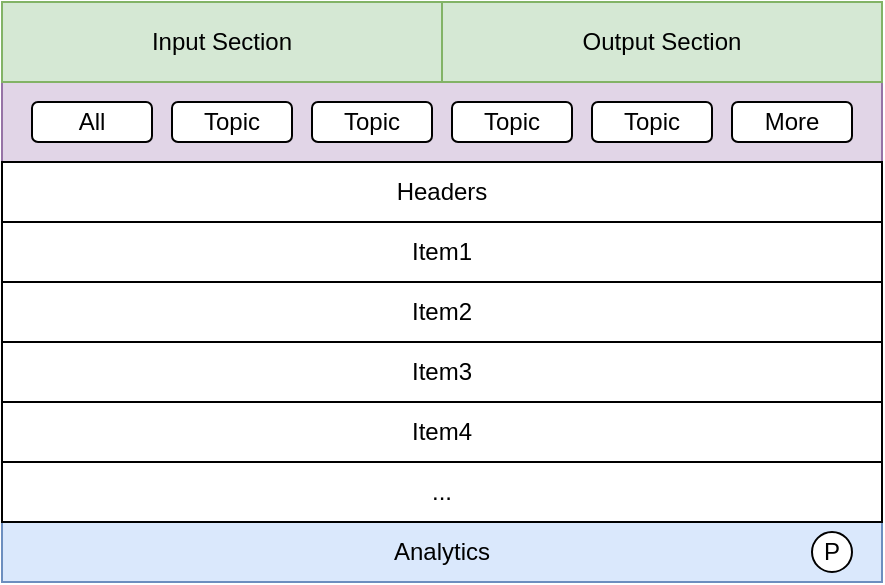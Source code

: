 <mxfile version="21.7.5" type="device">
  <diagram name="Page-1" id="OJyEHU0BGuVUbGEmhYTU">
    <mxGraphModel dx="728" dy="387" grid="1" gridSize="10" guides="1" tooltips="1" connect="1" arrows="1" fold="1" page="1" pageScale="1" pageWidth="850" pageHeight="1100" math="0" shadow="0">
      <root>
        <mxCell id="0" />
        <mxCell id="1" parent="0" />
        <mxCell id="VTcfeRVGZxPQDxxcB_iJ-1" value="" style="rounded=0;whiteSpace=wrap;html=1;fillColor=#e1d5e7;strokeColor=#9673a6;" vertex="1" parent="1">
          <mxGeometry x="190" y="170" width="440" height="290" as="geometry" />
        </mxCell>
        <mxCell id="VTcfeRVGZxPQDxxcB_iJ-2" value="Input Section" style="rounded=0;whiteSpace=wrap;html=1;fillColor=#d5e8d4;strokeColor=#82b366;" vertex="1" parent="1">
          <mxGeometry x="190" y="170" width="220" height="40" as="geometry" />
        </mxCell>
        <mxCell id="VTcfeRVGZxPQDxxcB_iJ-4" value="Output Section" style="rounded=0;whiteSpace=wrap;html=1;fillColor=#d5e8d4;strokeColor=#82b366;" vertex="1" parent="1">
          <mxGeometry x="410" y="170" width="220" height="40" as="geometry" />
        </mxCell>
        <mxCell id="VTcfeRVGZxPQDxxcB_iJ-5" value="All" style="rounded=1;whiteSpace=wrap;html=1;" vertex="1" parent="1">
          <mxGeometry x="205" y="220" width="60" height="20" as="geometry" />
        </mxCell>
        <mxCell id="VTcfeRVGZxPQDxxcB_iJ-6" value="Topic" style="rounded=1;whiteSpace=wrap;html=1;" vertex="1" parent="1">
          <mxGeometry x="345" y="220" width="60" height="20" as="geometry" />
        </mxCell>
        <mxCell id="VTcfeRVGZxPQDxxcB_iJ-7" value="Topic" style="rounded=1;whiteSpace=wrap;html=1;" vertex="1" parent="1">
          <mxGeometry x="275" y="220" width="60" height="20" as="geometry" />
        </mxCell>
        <mxCell id="VTcfeRVGZxPQDxxcB_iJ-8" value="Topic" style="rounded=1;whiteSpace=wrap;html=1;" vertex="1" parent="1">
          <mxGeometry x="415" y="220" width="60" height="20" as="geometry" />
        </mxCell>
        <mxCell id="VTcfeRVGZxPQDxxcB_iJ-9" value="Topic" style="rounded=1;whiteSpace=wrap;html=1;" vertex="1" parent="1">
          <mxGeometry x="485" y="220" width="60" height="20" as="geometry" />
        </mxCell>
        <mxCell id="VTcfeRVGZxPQDxxcB_iJ-10" value="More" style="rounded=1;whiteSpace=wrap;html=1;" vertex="1" parent="1">
          <mxGeometry x="555" y="220" width="60" height="20" as="geometry" />
        </mxCell>
        <mxCell id="VTcfeRVGZxPQDxxcB_iJ-11" value="Analytics" style="rounded=0;whiteSpace=wrap;html=1;fillColor=#dae8fc;strokeColor=#6c8ebf;" vertex="1" parent="1">
          <mxGeometry x="190" y="430" width="440" height="30" as="geometry" />
        </mxCell>
        <mxCell id="VTcfeRVGZxPQDxxcB_iJ-12" value="P" style="ellipse;whiteSpace=wrap;html=1;aspect=fixed;" vertex="1" parent="1">
          <mxGeometry x="595" y="435" width="20" height="20" as="geometry" />
        </mxCell>
        <mxCell id="VTcfeRVGZxPQDxxcB_iJ-18" value="Item1" style="rounded=0;whiteSpace=wrap;html=1;" vertex="1" parent="1">
          <mxGeometry x="190" y="280" width="440" height="30" as="geometry" />
        </mxCell>
        <mxCell id="VTcfeRVGZxPQDxxcB_iJ-19" value="Headers" style="rounded=0;whiteSpace=wrap;html=1;" vertex="1" parent="1">
          <mxGeometry x="190" y="250" width="440" height="30" as="geometry" />
        </mxCell>
        <mxCell id="VTcfeRVGZxPQDxxcB_iJ-20" value="Item2" style="rounded=0;whiteSpace=wrap;html=1;" vertex="1" parent="1">
          <mxGeometry x="190" y="310" width="440" height="30" as="geometry" />
        </mxCell>
        <mxCell id="VTcfeRVGZxPQDxxcB_iJ-21" value="Item4" style="rounded=0;whiteSpace=wrap;html=1;" vertex="1" parent="1">
          <mxGeometry x="190" y="370" width="440" height="30" as="geometry" />
        </mxCell>
        <mxCell id="VTcfeRVGZxPQDxxcB_iJ-22" value="Item3" style="rounded=0;whiteSpace=wrap;html=1;" vertex="1" parent="1">
          <mxGeometry x="190" y="340" width="440" height="30" as="geometry" />
        </mxCell>
        <mxCell id="VTcfeRVGZxPQDxxcB_iJ-23" value="..." style="rounded=0;whiteSpace=wrap;html=1;" vertex="1" parent="1">
          <mxGeometry x="190" y="400" width="440" height="30" as="geometry" />
        </mxCell>
      </root>
    </mxGraphModel>
  </diagram>
</mxfile>
